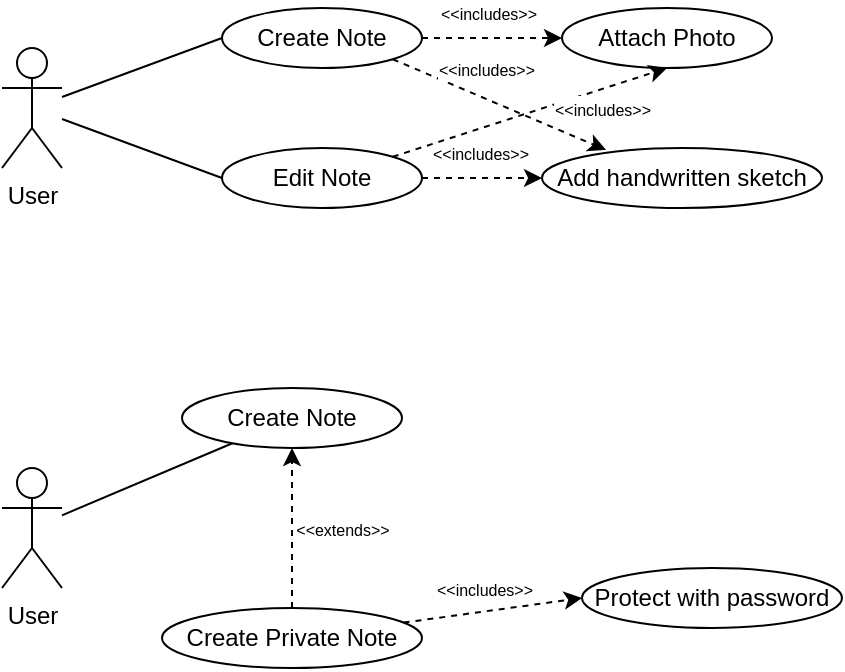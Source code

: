 <mxfile version="14.1.1" type="github">
  <diagram id="GIAdPq7uxsLHTISDpYCu" name="Page-1">
    <mxGraphModel dx="868" dy="482" grid="1" gridSize="10" guides="1" tooltips="1" connect="1" arrows="1" fold="1" page="1" pageScale="1" pageWidth="850" pageHeight="1100" math="0" shadow="0">
      <root>
        <mxCell id="0" />
        <mxCell id="1" parent="0" />
        <mxCell id="HG44vMQYZL6i5QNaDtSO-16" style="edgeStyle=none;rounded=0;orthogonalLoop=1;jettySize=auto;html=1;entryX=0;entryY=0.5;entryDx=0;entryDy=0;endArrow=none;endFill=0;" edge="1" parent="1" source="HG44vMQYZL6i5QNaDtSO-12" target="HG44vMQYZL6i5QNaDtSO-13">
          <mxGeometry relative="1" as="geometry" />
        </mxCell>
        <mxCell id="HG44vMQYZL6i5QNaDtSO-17" style="edgeStyle=none;rounded=0;orthogonalLoop=1;jettySize=auto;html=1;entryX=0;entryY=0.5;entryDx=0;entryDy=0;endArrow=none;endFill=0;" edge="1" parent="1" source="HG44vMQYZL6i5QNaDtSO-12" target="HG44vMQYZL6i5QNaDtSO-14">
          <mxGeometry relative="1" as="geometry" />
        </mxCell>
        <mxCell id="HG44vMQYZL6i5QNaDtSO-12" value="User" style="shape=umlActor;verticalLabelPosition=bottom;verticalAlign=top;html=1;" vertex="1" parent="1">
          <mxGeometry x="90" y="70" width="30" height="60" as="geometry" />
        </mxCell>
        <mxCell id="HG44vMQYZL6i5QNaDtSO-13" value="Create Note" style="ellipse;whiteSpace=wrap;html=1;" vertex="1" parent="1">
          <mxGeometry x="200" y="50" width="100" height="30" as="geometry" />
        </mxCell>
        <mxCell id="HG44vMQYZL6i5QNaDtSO-14" value="Edit Note" style="ellipse;whiteSpace=wrap;html=1;" vertex="1" parent="1">
          <mxGeometry x="200" y="120" width="100" height="30" as="geometry" />
        </mxCell>
        <mxCell id="HG44vMQYZL6i5QNaDtSO-18" value="Attach Photo" style="ellipse;whiteSpace=wrap;html=1;" vertex="1" parent="1">
          <mxGeometry x="370" y="50" width="105" height="30" as="geometry" />
        </mxCell>
        <mxCell id="HG44vMQYZL6i5QNaDtSO-20" value="Add handwritten sketch" style="ellipse;whiteSpace=wrap;html=1;" vertex="1" parent="1">
          <mxGeometry x="360" y="120" width="140" height="30" as="geometry" />
        </mxCell>
        <mxCell id="HG44vMQYZL6i5QNaDtSO-32" style="edgeStyle=none;rounded=0;orthogonalLoop=1;jettySize=auto;html=1;startArrow=none;startFill=0;endArrow=none;endFill=0;" edge="1" parent="1" source="HG44vMQYZL6i5QNaDtSO-28" target="HG44vMQYZL6i5QNaDtSO-29">
          <mxGeometry relative="1" as="geometry" />
        </mxCell>
        <mxCell id="HG44vMQYZL6i5QNaDtSO-28" value="User" style="shape=umlActor;verticalLabelPosition=bottom;verticalAlign=top;html=1;" vertex="1" parent="1">
          <mxGeometry x="90" y="280" width="30" height="60" as="geometry" />
        </mxCell>
        <mxCell id="HG44vMQYZL6i5QNaDtSO-29" value="Create Note" style="ellipse;whiteSpace=wrap;html=1;" vertex="1" parent="1">
          <mxGeometry x="180" y="240" width="110" height="30" as="geometry" />
        </mxCell>
        <mxCell id="HG44vMQYZL6i5QNaDtSO-36" style="edgeStyle=none;rounded=0;orthogonalLoop=1;jettySize=auto;html=1;entryX=0;entryY=0.5;entryDx=0;entryDy=0;startArrow=none;startFill=0;endArrow=classic;endFill=1;dashed=1;" edge="1" parent="1" source="HG44vMQYZL6i5QNaDtSO-30" target="HG44vMQYZL6i5QNaDtSO-35">
          <mxGeometry relative="1" as="geometry" />
        </mxCell>
        <mxCell id="HG44vMQYZL6i5QNaDtSO-37" value="&lt;font style=&quot;font-size: 8px&quot;&gt;&amp;lt;&amp;lt;includes&amp;gt;&amp;gt;&lt;/font&gt;" style="edgeLabel;html=1;align=center;verticalAlign=middle;resizable=0;points=[];" vertex="1" connectable="0" parent="HG44vMQYZL6i5QNaDtSO-36">
          <mxGeometry x="-0.256" relative="1" as="geometry">
            <mxPoint x="6.52" y="-12.8" as="offset" />
          </mxGeometry>
        </mxCell>
        <mxCell id="HG44vMQYZL6i5QNaDtSO-30" value="Create Private Note" style="ellipse;whiteSpace=wrap;html=1;" vertex="1" parent="1">
          <mxGeometry x="170" y="350" width="130" height="30" as="geometry" />
        </mxCell>
        <mxCell id="HG44vMQYZL6i5QNaDtSO-35" value="Protect with password" style="ellipse;whiteSpace=wrap;html=1;" vertex="1" parent="1">
          <mxGeometry x="380" y="330" width="130" height="30" as="geometry" />
        </mxCell>
        <mxCell id="HG44vMQYZL6i5QNaDtSO-38" style="edgeStyle=none;rounded=0;orthogonalLoop=1;jettySize=auto;html=1;entryX=0;entryY=0.5;entryDx=0;entryDy=0;startArrow=none;startFill=0;endArrow=classic;endFill=1;dashed=1;exitX=1;exitY=0.5;exitDx=0;exitDy=0;" edge="1" parent="1" source="HG44vMQYZL6i5QNaDtSO-13" target="HG44vMQYZL6i5QNaDtSO-18">
          <mxGeometry relative="1" as="geometry">
            <mxPoint x="300" y="62" as="sourcePoint" />
            <mxPoint x="389.21" y="50" as="targetPoint" />
          </mxGeometry>
        </mxCell>
        <mxCell id="HG44vMQYZL6i5QNaDtSO-39" value="&lt;font style=&quot;font-size: 8px&quot;&gt;&amp;lt;&amp;lt;includes&amp;gt;&amp;gt;&lt;/font&gt;" style="edgeLabel;html=1;align=center;verticalAlign=middle;resizable=0;points=[];" vertex="1" connectable="0" parent="HG44vMQYZL6i5QNaDtSO-38">
          <mxGeometry x="-0.256" relative="1" as="geometry">
            <mxPoint x="6.52" y="-12.8" as="offset" />
          </mxGeometry>
        </mxCell>
        <mxCell id="HG44vMQYZL6i5QNaDtSO-40" style="edgeStyle=none;rounded=0;orthogonalLoop=1;jettySize=auto;html=1;entryX=0;entryY=0.5;entryDx=0;entryDy=0;startArrow=none;startFill=0;endArrow=classic;endFill=1;dashed=1;exitX=1;exitY=0.5;exitDx=0;exitDy=0;" edge="1" parent="1" source="HG44vMQYZL6i5QNaDtSO-14" target="HG44vMQYZL6i5QNaDtSO-20">
          <mxGeometry relative="1" as="geometry">
            <mxPoint x="310.794" y="377.304" as="sourcePoint" />
            <mxPoint x="400" y="365" as="targetPoint" />
          </mxGeometry>
        </mxCell>
        <mxCell id="HG44vMQYZL6i5QNaDtSO-41" value="&lt;font style=&quot;font-size: 8px&quot;&gt;&amp;lt;&amp;lt;includes&amp;gt;&amp;gt;&lt;/font&gt;" style="edgeLabel;html=1;align=center;verticalAlign=middle;resizable=0;points=[];" vertex="1" connectable="0" parent="HG44vMQYZL6i5QNaDtSO-40">
          <mxGeometry x="-0.256" relative="1" as="geometry">
            <mxPoint x="6.52" y="-12.8" as="offset" />
          </mxGeometry>
        </mxCell>
        <mxCell id="HG44vMQYZL6i5QNaDtSO-42" style="edgeStyle=none;rounded=0;orthogonalLoop=1;jettySize=auto;html=1;entryX=0.5;entryY=1;entryDx=0;entryDy=0;startArrow=none;startFill=0;endArrow=classic;endFill=1;dashed=1;exitX=1;exitY=0;exitDx=0;exitDy=0;" edge="1" parent="1" source="HG44vMQYZL6i5QNaDtSO-14" target="HG44vMQYZL6i5QNaDtSO-18">
          <mxGeometry relative="1" as="geometry">
            <mxPoint x="320.794" y="387.304" as="sourcePoint" />
            <mxPoint x="410" y="375" as="targetPoint" />
          </mxGeometry>
        </mxCell>
        <mxCell id="HG44vMQYZL6i5QNaDtSO-43" value="&lt;font style=&quot;font-size: 8px&quot;&gt;&amp;lt;&amp;lt;includes&amp;gt;&amp;gt;&lt;/font&gt;" style="edgeLabel;html=1;align=center;verticalAlign=middle;resizable=0;points=[];" vertex="1" connectable="0" parent="HG44vMQYZL6i5QNaDtSO-42">
          <mxGeometry x="-0.256" relative="1" as="geometry">
            <mxPoint x="53.27" y="-7.76" as="offset" />
          </mxGeometry>
        </mxCell>
        <mxCell id="HG44vMQYZL6i5QNaDtSO-44" style="edgeStyle=none;rounded=0;orthogonalLoop=1;jettySize=auto;html=1;entryX=0.229;entryY=0.033;entryDx=0;entryDy=0;startArrow=none;startFill=0;endArrow=classic;endFill=1;dashed=1;exitX=1;exitY=1;exitDx=0;exitDy=0;entryPerimeter=0;" edge="1" parent="1" source="HG44vMQYZL6i5QNaDtSO-13" target="HG44vMQYZL6i5QNaDtSO-20">
          <mxGeometry relative="1" as="geometry">
            <mxPoint x="330.794" y="397.304" as="sourcePoint" />
            <mxPoint x="420" y="385" as="targetPoint" />
          </mxGeometry>
        </mxCell>
        <mxCell id="HG44vMQYZL6i5QNaDtSO-45" value="&lt;font style=&quot;font-size: 8px&quot;&gt;&amp;lt;&amp;lt;includes&amp;gt;&amp;gt;&lt;/font&gt;" style="edgeLabel;html=1;align=center;verticalAlign=middle;resizable=0;points=[];" vertex="1" connectable="0" parent="HG44vMQYZL6i5QNaDtSO-44">
          <mxGeometry x="-0.256" relative="1" as="geometry">
            <mxPoint x="6.52" y="-12.8" as="offset" />
          </mxGeometry>
        </mxCell>
        <mxCell id="HG44vMQYZL6i5QNaDtSO-47" style="edgeStyle=none;rounded=0;orthogonalLoop=1;jettySize=auto;html=1;entryX=0.5;entryY=1;entryDx=0;entryDy=0;startArrow=none;startFill=0;endArrow=classic;endFill=1;dashed=1;exitX=0.5;exitY=0;exitDx=0;exitDy=0;" edge="1" parent="1" source="HG44vMQYZL6i5QNaDtSO-30" target="HG44vMQYZL6i5QNaDtSO-29">
          <mxGeometry relative="1" as="geometry">
            <mxPoint x="300.794" y="367.304" as="sourcePoint" />
            <mxPoint x="390" y="355" as="targetPoint" />
          </mxGeometry>
        </mxCell>
        <mxCell id="HG44vMQYZL6i5QNaDtSO-48" value="&lt;font style=&quot;font-size: 8px&quot;&gt;&amp;lt;&amp;lt;extends&amp;gt;&amp;gt;&lt;/font&gt;" style="edgeLabel;html=1;align=center;verticalAlign=middle;resizable=0;points=[];" vertex="1" connectable="0" parent="HG44vMQYZL6i5QNaDtSO-47">
          <mxGeometry x="-0.256" relative="1" as="geometry">
            <mxPoint x="25" y="-10" as="offset" />
          </mxGeometry>
        </mxCell>
      </root>
    </mxGraphModel>
  </diagram>
</mxfile>

